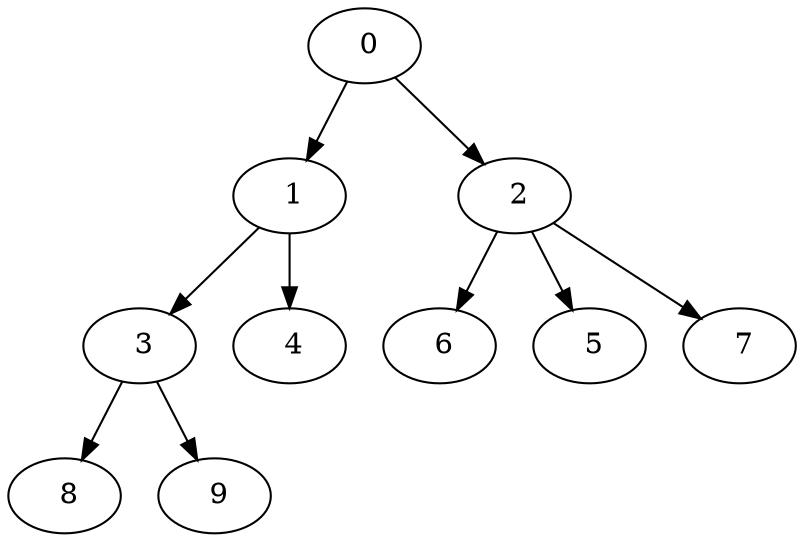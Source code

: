 digraph mytree {
" 0" -> " 1";
" 0" -> " 2";
" 1" -> " 3";
" 1" -> " 4";
" 2" -> " 6";
" 2" -> " 5";
" 2" -> " 7";
" 6";
" 3" -> " 8";
" 3" -> " 9";
" 4";
" 5";
" 7";
" 8";
" 9";
}
